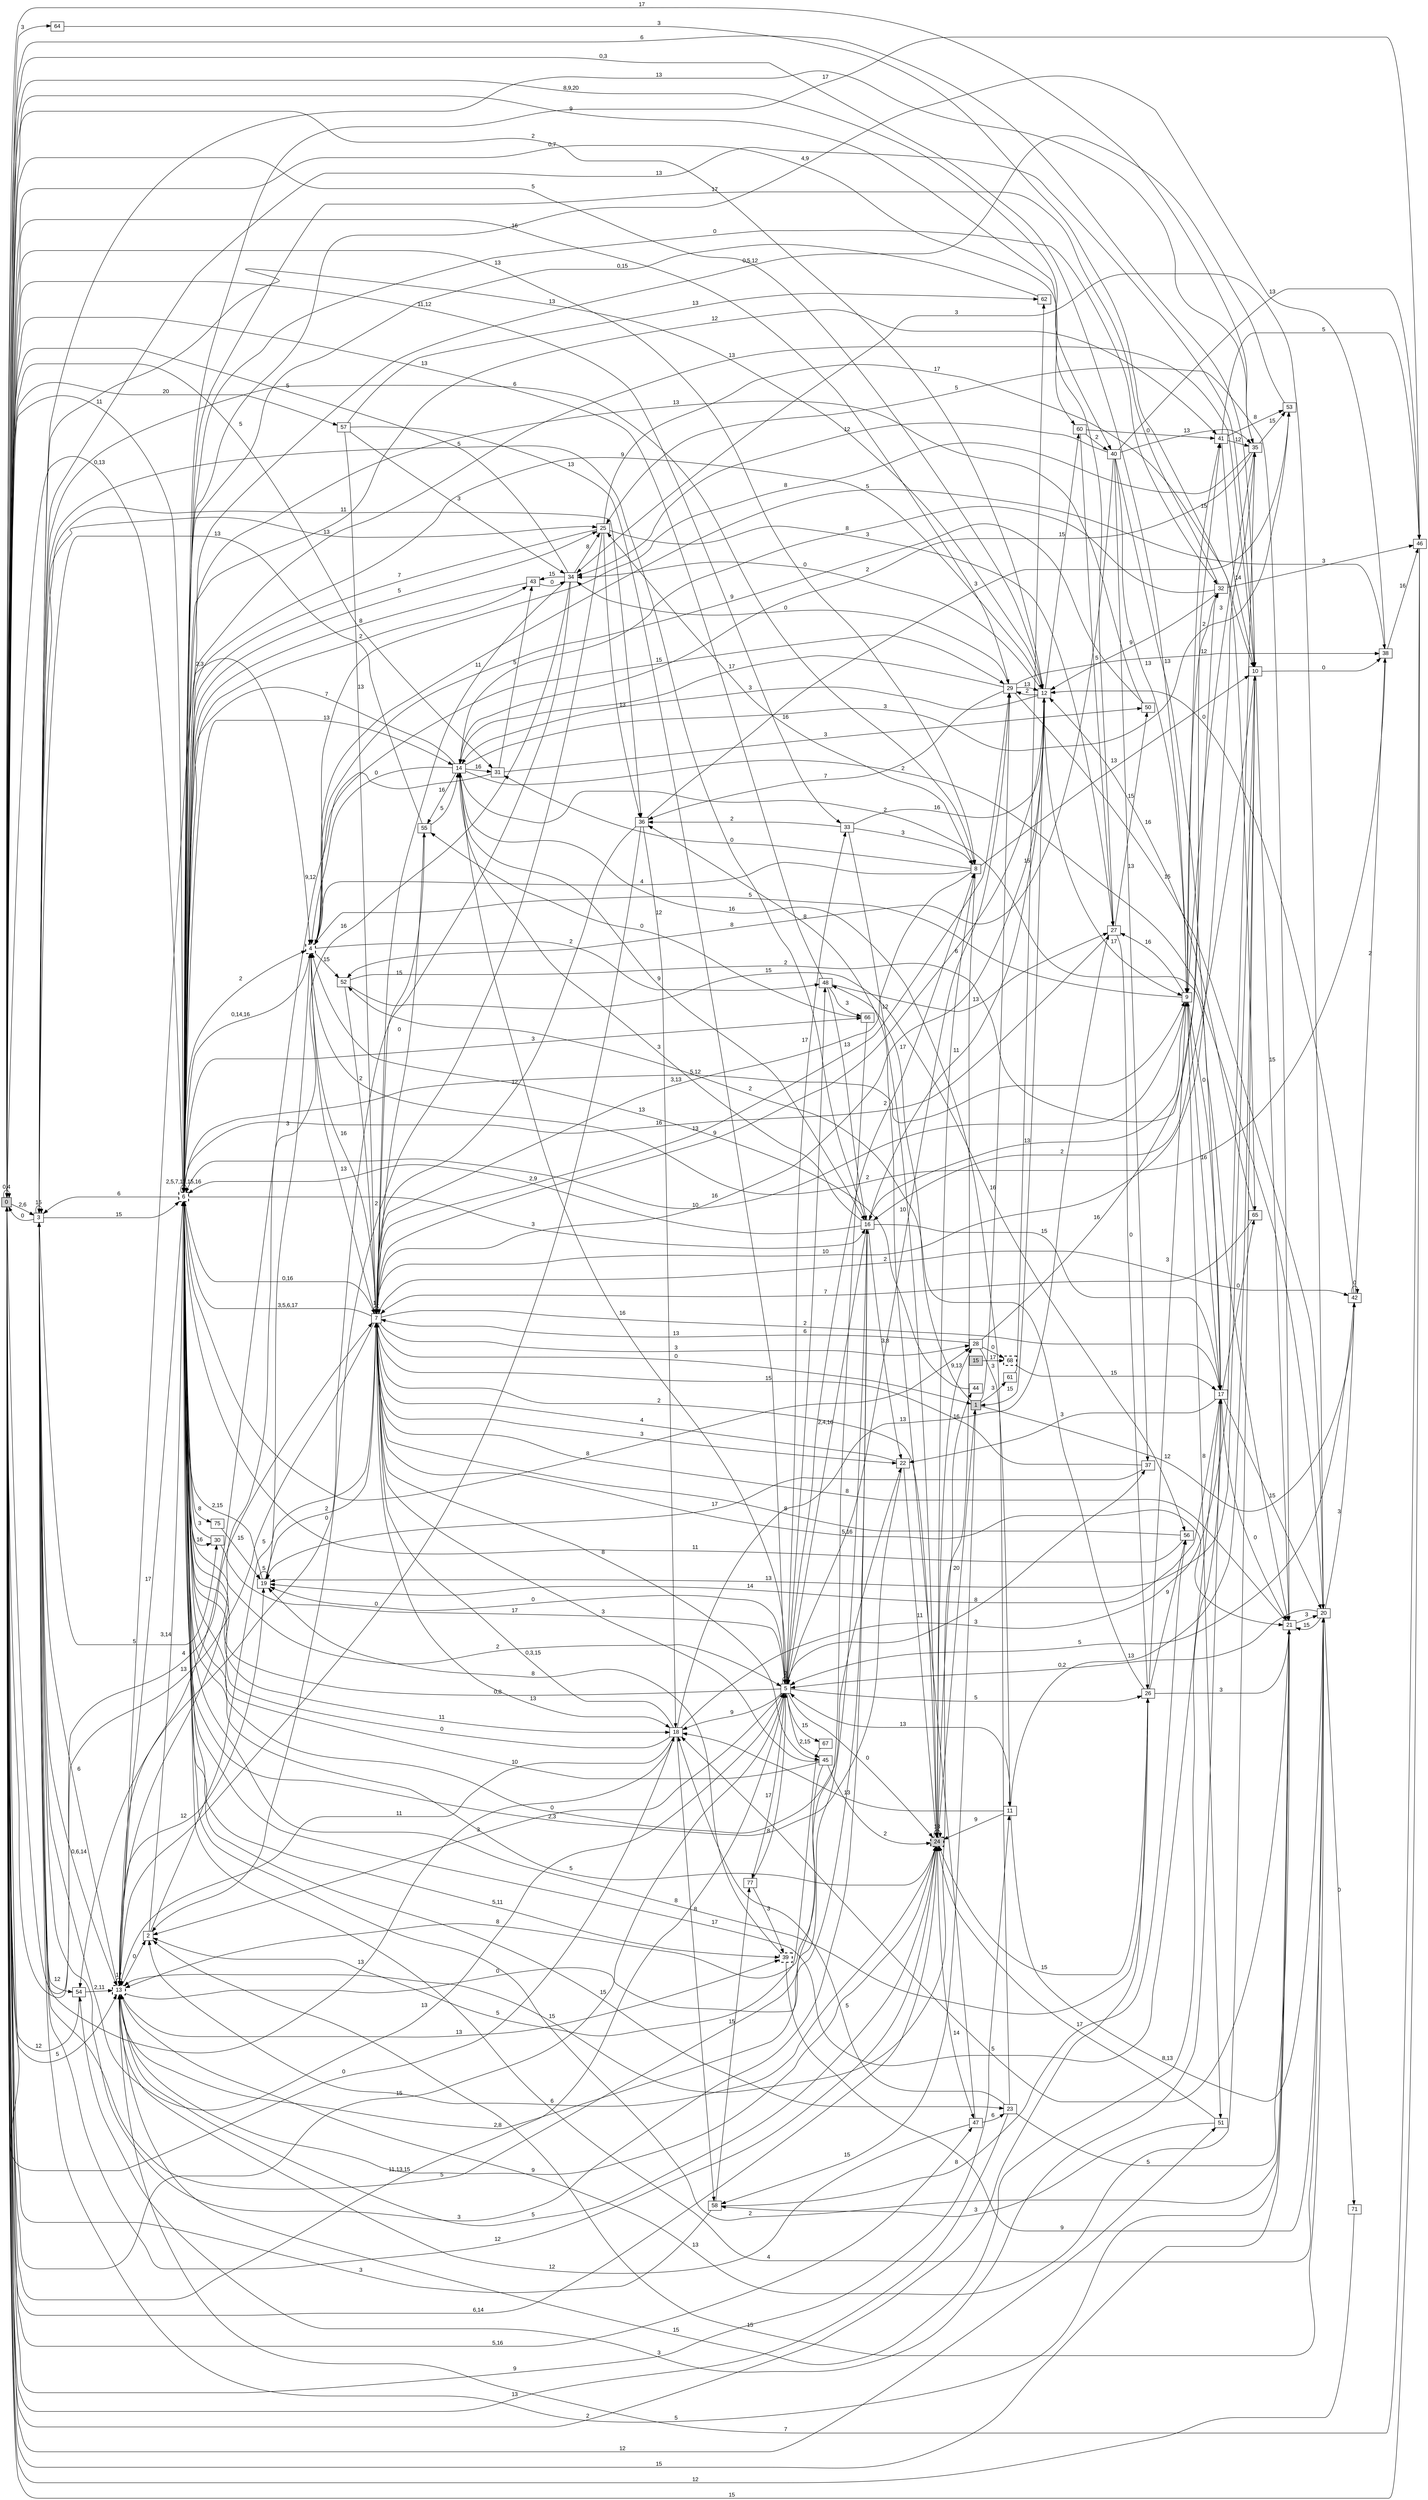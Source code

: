 digraph "NDFA" {
  rankdir=LR
  node [shape=box width=0.1 height=0.1 fontname=Arial]
  edge [fontname=Arial]
/* Estados */
 s0 [label="0" style="filled"] /* I:1 F:0 D:0 */
 s1 [label="1" style="filled"] /* I:1 F:0 D:0 */
 s2 [label="2" ] /* I:0 F:0 D:0 */
 s3 [label="3" ] /* I:0 F:0 D:0 */
 s4 [label="4" style="bold,dashed"] /* I:0 F:1 D:0 */
 s5 [label="5" ] /* I:0 F:0 D:0 */
 s6 [label="6" style="bold,dashed"] /* I:0 F:1 D:0 */
 s7 [label="7" ] /* I:0 F:0 D:0 */
 s8 [label="8" ] /* I:0 F:0 D:0 */
 s9 [label="9" ] /* I:0 F:0 D:0 */
 s10 [label="10" ] /* I:0 F:0 D:0 */
 s11 [label="11" ] /* I:0 F:0 D:0 */
 s12 [label="12" ] /* I:0 F:0 D:0 */
 s13 [label="13" style="bold,dashed"] /* I:0 F:1 D:0 */
 s14 [label="14" ] /* I:0 F:0 D:0 */
 s15 [label="15" style="filled"] /* I:1 F:0 D:0 */
 s16 [label="16" ] /* I:0 F:0 D:0 */
 s17 [label="17" ] /* I:0 F:0 D:0 */
 s18 [label="18" ] /* I:0 F:0 D:0 */
 s19 [label="19" ] /* I:0 F:0 D:0 */
 s20 [label="20" ] /* I:0 F:0 D:0 */
 s21 [label="21" ] /* I:0 F:0 D:0 */
 s22 [label="22" ] /* I:0 F:0 D:0 */
 s23 [label="23" ] /* I:0 F:0 D:0 */
 s24 [label="24" style="filled,bold,dashed"] /* I:1 F:1 D:0 */
 s25 [label="25" ] /* I:0 F:0 D:0 */
 s26 [label="26" ] /* I:0 F:0 D:0 */
 s27 [label="27" ] /* I:0 F:0 D:0 */
 s28 [label="28" ] /* I:0 F:0 D:0 */
 s29 [label="29" ] /* I:0 F:0 D:0 */
 s30 [label="30" ] /* I:0 F:0 D:0 */
 s31 [label="31" ] /* I:0 F:0 D:0 */
 s32 [label="32" ] /* I:0 F:0 D:0 */
 s33 [label="33" ] /* I:0 F:0 D:0 */
 s34 [label="34" ] /* I:0 F:0 D:0 */
 s35 [label="35" ] /* I:0 F:0 D:0 */
 s36 [label="36" ] /* I:0 F:0 D:0 */
 s37 [label="37" ] /* I:0 F:0 D:0 */
 s38 [label="38" ] /* I:0 F:0 D:0 */
 s39 [label="39" style="bold,dashed"] /* I:0 F:1 D:0 */
 s40 [label="40" ] /* I:0 F:0 D:0 */
 s41 [label="41" ] /* I:0 F:0 D:0 */
 s42 [label="42" ] /* I:0 F:0 D:0 */
 s43 [label="43" ] /* I:0 F:0 D:0 */
 s44 [label="44" ] /* I:0 F:0 D:0 */
 s45 [label="45" ] /* I:0 F:0 D:0 */
 s46 [label="46" ] /* I:0 F:0 D:0 */
 s47 [label="47" ] /* I:0 F:0 D:0 */
 s48 [label="48" ] /* I:0 F:0 D:0 */
 s50 [label="50" ] /* I:0 F:0 D:0 */
 s51 [label="51" ] /* I:0 F:0 D:0 */
 s52 [label="52" ] /* I:0 F:0 D:0 */
 s53 [label="53" ] /* I:0 F:0 D:0 */
 s54 [label="54" ] /* I:0 F:0 D:0 */
 s55 [label="55" ] /* I:0 F:0 D:0 */
 s56 [label="56" ] /* I:0 F:0 D:0 */
 s57 [label="57" ] /* I:0 F:0 D:0 */
 s58 [label="58" ] /* I:0 F:0 D:0 */
 s60 [label="60" ] /* I:0 F:0 D:0 */
 s61 [label="61" ] /* I:0 F:0 D:0 */
 s62 [label="62" ] /* I:0 F:0 D:0 */
 s64 [label="64" ] /* I:0 F:0 D:0 */
 s65 [label="65" ] /* I:0 F:0 D:0 */
 s66 [label="66" ] /* I:0 F:0 D:0 */
 s67 [label="67" ] /* I:0 F:0 D:0 */
 s68 [label="68" style="bold,dashed"] /* I:0 F:1 D:0 */
 s71 [label="71" ] /* I:0 F:0 D:0 */
 s75 [label="75" ] /* I:0 F:0 D:0 */
 s77 [label="77" ] /* I:0 F:0 D:0 */
/* Transiciones */
  s0 -> s0 [label="0,4"]
  s0 -> s3 [label="2,6"]
  s0 -> s5 [label="15"]
  s0 -> s6 [label="11"]
  s0 -> s7 [label="4"]
  s0 -> s8 [label="13"]
  s0 -> s9 [label="0,3"]
  s0 -> s10 [label="6"]
  s0 -> s11 [label="9"]
  s0 -> s12 [label="5"]
  s0 -> s13 [label="5"]
  s0 -> s24 [label="6,14"]
  s0 -> s26 [label="2"]
  s0 -> s29 [label="16"]
  s0 -> s31 [label="5"]
  s0 -> s33 [label="11,12"]
  s0 -> s40 [label="8,9,20"]
  s0 -> s47 [label="5,16"]
  s0 -> s51 [label="12"]
  s0 -> s57 [label="20"]
  s0 -> s60 [label="0,7"]
  s0 -> s64 [label="3"]
  s1 -> s29 [label="16"]
  s1 -> s42 [label="12"]
  s1 -> s48 [label="17"]
  s1 -> s58 [label="15"]
  s1 -> s61 [label="3"]
  s2 -> s6 [label="3,14"]
  s2 -> s7 [label="5"]
  s3 -> s0 [label="0"]
  s3 -> s3 [label="15"]
  s3 -> s5 [label="13"]
  s3 -> s6 [label="15"]
  s3 -> s8 [label="6"]
  s3 -> s12 [label="13"]
  s3 -> s13 [label="0,6,14"]
  s3 -> s16 [label="3"]
  s3 -> s18 [label="13"]
  s3 -> s24 [label="12"]
  s3 -> s25 [label="13"]
  s3 -> s30 [label="5"]
  s3 -> s35 [label="13"]
  s3 -> s36 [label="11"]
  s3 -> s54 [label="12"]
  s4 -> s6 [label="0,14,16"]
  s4 -> s7 [label="16"]
  s4 -> s29 [label="15"]
  s4 -> s38 [label="5"]
  s4 -> s48 [label="2"]
  s4 -> s52 [label="15"]
  s5 -> s0 [label="11,13,15"]
  s5 -> s2 [label="3"]
  s5 -> s5 [label="2"]
  s5 -> s6 [label="0,8"]
  s5 -> s8 [label="2"]
  s5 -> s14 [label="16"]
  s5 -> s18 [label="9"]
  s5 -> s19 [label="0"]
  s5 -> s24 [label="0"]
  s5 -> s26 [label="5"]
  s5 -> s33 [label="17"]
  s5 -> s37 [label="8"]
  s5 -> s45 [label="2,15"]
  s5 -> s48 [label="6"]
  s5 -> s67 [label="15"]
  s5 -> s77 [label="17"]
  s6 -> s0 [label="0,13"]
  s6 -> s3 [label="6"]
  s6 -> s4 [label="2"]
  s6 -> s5 [label="2"]
  s6 -> s6 [label="2,5,7,11,15,16"]
  s6 -> s7 [label="0,16"]
  s6 -> s9 [label="5,12"]
  s6 -> s12 [label="9"]
  s6 -> s14 [label="13"]
  s6 -> s16 [label="3"]
  s6 -> s17 [label="17"]
  s6 -> s18 [label="11"]
  s6 -> s20 [label="4"]
  s6 -> s22 [label="0"]
  s6 -> s23 [label="15"]
  s6 -> s24 [label="5"]
  s6 -> s25 [label="5"]
  s6 -> s26 [label="8"]
  s6 -> s28 [label="8"]
  s6 -> s30 [label="16"]
  s6 -> s32 [label="0"]
  s6 -> s39 [label="5,11"]
  s6 -> s41 [label="12"]
  s6 -> s43 [label="2"]
  s6 -> s66 [label="3"]
  s6 -> s75 [label="8"]
  s7 -> s0 [label="13"]
  s7 -> s1 [label="0"]
  s7 -> s4 [label="13"]
  s7 -> s6 [label="3,5,6,17"]
  s7 -> s7 [label="11"]
  s7 -> s12 [label="16"]
  s7 -> s17 [label="2"]
  s7 -> s18 [label="13"]
  s7 -> s21 [label="5,16"]
  s7 -> s22 [label="3"]
  s7 -> s24 [label="2"]
  s7 -> s28 [label="3"]
  s7 -> s29 [label="13"]
  s7 -> s35 [label="10"]
  s7 -> s42 [label="2"]
  s7 -> s45 [label="8"]
  s7 -> s55 [label="15"]
  s8 -> s4 [label="4"]
  s8 -> s7 [label="3,13"]
  s8 -> s10 [label="13"]
  s8 -> s13 [label="15"]
  s8 -> s25 [label="16"]
  s8 -> s31 [label="0"]
  s9 -> s4 [label="5"]
  s9 -> s6 [label="10"]
  s9 -> s16 [label="13"]
  s9 -> s17 [label="0"]
  s9 -> s27 [label="16"]
  s9 -> s32 [label="2"]
  s9 -> s41 [label="15"]
  s9 -> s51 [label="8"]
  s10 -> s3 [label="13"]
  s10 -> s6 [label="13"]
  s10 -> s13 [label="13"]
  s10 -> s16 [label="2"]
  s10 -> s19 [label="13"]
  s10 -> s21 [label="15"]
  s10 -> s38 [label="0"]
  s11 -> s5 [label="13"]
  s11 -> s10 [label="13"]
  s11 -> s18 [label="13"]
  s11 -> s20 [label="8,13"]
  s11 -> s24 [label="9"]
  s12 -> s0 [label="2"]
  s12 -> s1 [label="15"]
  s12 -> s7 [label="9"]
  s12 -> s9 [label="17"]
  s12 -> s14 [label="3"]
  s12 -> s29 [label="2"]
  s12 -> s34 [label="0"]
  s12 -> s60 [label="15"]
  s13 -> s2 [label="0"]
  s13 -> s3 [label="6"]
  s13 -> s4 [label="2,3"]
  s13 -> s6 [label="17"]
  s13 -> s13 [label="17"]
  s13 -> s16 [label="0"]
  s13 -> s17 [label="15"]
  s13 -> s19 [label="12"]
  s13 -> s24 [label="9"]
  s13 -> s39 [label="13"]
  s14 -> s4 [label="0"]
  s14 -> s6 [label="7"]
  s14 -> s16 [label="9"]
  s14 -> s20 [label="2"]
  s14 -> s21 [label="2"]
  s14 -> s31 [label="16"]
  s14 -> s53 [label="3"]
  s14 -> s55 [label="16"]
  s15 -> s68 [label="17"]
  s16 -> s3 [label="5"]
  s16 -> s5 [label="2,4,16"]
  s16 -> s6 [label="2,9"]
  s16 -> s12 [label="11"]
  s16 -> s13 [label="2,8"]
  s16 -> s14 [label="3"]
  s16 -> s17 [label="15"]
  s16 -> s22 [label="3,8"]
  s17 -> s9 [label="16"]
  s17 -> s19 [label="14"]
  s17 -> s20 [label="15"]
  s17 -> s21 [label="0"]
  s17 -> s22 [label="3"]
  s17 -> s54 [label="3"]
  s17 -> s65 [label="0"]
  s18 -> s0 [label="0"]
  s18 -> s6 [label="0"]
  s18 -> s7 [label="0,3,15"]
  s18 -> s13 [label="11"]
  s18 -> s27 [label="13"]
  s18 -> s35 [label="3"]
  s18 -> s58 [label="8"]
  s19 -> s4 [label="3"]
  s19 -> s6 [label="2,15"]
  s19 -> s7 [label="2"]
  s19 -> s19 [label="5"]
  s20 -> s2 [label="15"]
  s20 -> s5 [label="0,2"]
  s20 -> s21 [label="15"]
  s20 -> s34 [label="3"]
  s20 -> s42 [label="3"]
  s20 -> s71 [label="0"]
  s21 -> s0 [label="15"]
  s21 -> s3 [label="5"]
  s21 -> s6 [label="2"]
  s21 -> s7 [label="8"]
  s21 -> s18 [label="5"]
  s21 -> s20 [label="3"]
  s21 -> s25 [label="5"]
  s22 -> s6 [label="2,3"]
  s22 -> s7 [label="4"]
  s22 -> s24 [label="11"]
  s23 -> s0 [label="13"]
  s23 -> s14 [label="16"]
  s23 -> s18 [label="5"]
  s23 -> s21 [label="5"]
  s24 -> s1 [label="20"]
  s24 -> s2 [label="6"]
  s24 -> s8 [label="6"]
  s24 -> s13 [label="5"]
  s24 -> s24 [label="13"]
  s24 -> s28 [label="9,13"]
  s24 -> s44 [label="16"]
  s24 -> s47 [label="14"]
  s25 -> s2 [label="2"]
  s25 -> s6 [label="7"]
  s25 -> s10 [label="17"]
  s25 -> s27 [label="3"]
  s25 -> s36 [label="13"]
  s26 -> s9 [label="3"]
  s26 -> s21 [label="3"]
  s26 -> s24 [label="15"]
  s26 -> s52 [label="2"]
  s26 -> s56 [label="9"]
  s27 -> s0 [label="9"]
  s27 -> s6 [label="16"]
  s27 -> s26 [label="0"]
  s27 -> s50 [label="15"]
  s28 -> s7 [label="13"]
  s28 -> s11 [label="3"]
  s28 -> s41 [label="16"]
  s28 -> s68 [label="0"]
  s29 -> s5 [label="10"]
  s29 -> s12 [label="13"]
  s29 -> s14 [label="17"]
  s29 -> s20 [label="15"]
  s29 -> s34 [label="0"]
  s29 -> s36 [label="7"]
  s29 -> s38 [label="12"]
  s30 -> s5 [label="17"]
  s30 -> s6 [label="3"]
  s31 -> s13 [label="9,12"]
  s31 -> s43 [label="5"]
  s31 -> s50 [label="3"]
  s32 -> s6 [label="17"]
  s32 -> s12 [label="9"]
  s32 -> s14 [label="8"]
  s32 -> s46 [label="3"]
  s33 -> s8 [label="3"]
  s33 -> s12 [label="16"]
  s33 -> s24 [label="12"]
  s33 -> s36 [label="2"]
  s34 -> s0 [label="5"]
  s34 -> s7 [label="11"]
  s34 -> s13 [label="16"]
  s34 -> s25 [label="8"]
  s34 -> s43 [label="15"]
  s34 -> s54 [label="0"]
  s35 -> s0 [label="17"]
  s35 -> s4 [label="8"]
  s35 -> s9 [label="3"]
  s35 -> s14 [label="2"]
  s35 -> s53 [label="15"]
  s36 -> s7 [label="12"]
  s36 -> s13 [label="0"]
  s36 -> s18 [label="12"]
  s36 -> s53 [label="3"]
  s37 -> s7 [label="15"]
  s37 -> s19 [label="17"]
  s38 -> s4 [label="2"]
  s38 -> s6 [label="4,9"]
  s38 -> s46 [label="16"]
  s39 -> s19 [label="8"]
  s39 -> s20 [label="9"]
  s40 -> s9 [label="13"]
  s40 -> s17 [label="13"]
  s40 -> s34 [label="12"]
  s40 -> s35 [label="13"]
  s40 -> s37 [label="13"]
  s40 -> s46 [label="13"]
  s40 -> s52 [label="8"]
  s41 -> s10 [label="14"]
  s41 -> s35 [label="12"]
  s41 -> s46 [label="5"]
  s41 -> s53 [label="8"]
  s42 -> s5 [label="5"]
  s42 -> s12 [label="0"]
  s42 -> s38 [label="2"]
  s42 -> s42 [label="0"]
  s43 -> s6 [label="8"]
  s43 -> s34 [label="0"]
  s44 -> s4 [label="13"]
  s45 -> s3 [label="5"]
  s45 -> s6 [label="10"]
  s45 -> s7 [label="3"]
  s45 -> s24 [label="2"]
  s46 -> s0 [label="15"]
  s46 -> s6 [label="17"]
  s46 -> s13 [label="7"]
  s47 -> s13 [label="12"]
  s47 -> s23 [label="6"]
  s47 -> s36 [label="8"]
  s48 -> s0 [label="13"]
  s48 -> s16 [label="13"]
  s48 -> s27 [label="13"]
  s48 -> s66 [label="3"]
  s50 -> s4 [label="9"]
  s50 -> s6 [label="13"]
  s51 -> s24 [label="17"]
  s51 -> s58 [label="3"]
  s52 -> s7 [label="2"]
  s52 -> s32 [label="2"]
  s52 -> s56 [label="15"]
  s53 -> s6 [label="0,5,12"]
  s54 -> s0 [label="12"]
  s54 -> s13 [label="2,11"]
  s55 -> s3 [label="13"]
  s55 -> s7 [label="0"]
  s55 -> s14 [label="5"]
  s56 -> s6 [label="11"]
  s56 -> s7 [label="8"]
  s57 -> s5 [label="13"]
  s57 -> s7 [label="13"]
  s57 -> s34 [label="3"]
  s57 -> s62 [label="13"]
  s58 -> s0 [label="3"]
  s58 -> s56 [label="8"]
  s58 -> s77 [label="15"]
  s60 -> s27 [label="5"]
  s60 -> s40 [label="2"]
  s60 -> s41 [label="0"]
  s61 -> s62 [label="15"]
  s62 -> s6 [label="0,15"]
  s64 -> s65 [label="3"]
  s65 -> s7 [label="7"]
  s65 -> s12 [label="16"]
  s66 -> s13 [label="8"]
  s66 -> s55 [label="0"]
  s67 -> s2 [label="5"]
  s68 -> s17 [label="15"]
  s71 -> s0 [label="12"]
  s75 -> s19 [label="15"]
  s77 -> s5 [label="8"]
  s77 -> s39 [label="3"]
}
